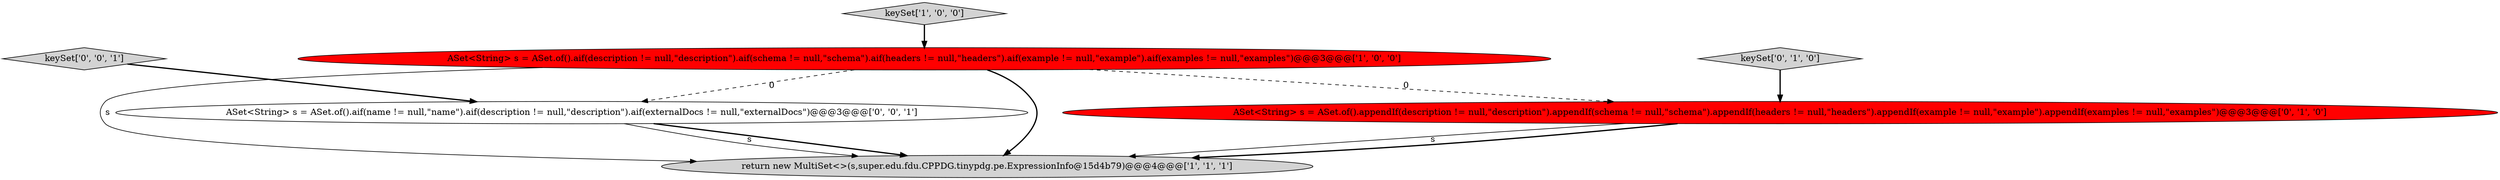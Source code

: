 digraph {
2 [style = filled, label = "ASet<String> s = ASet.of().aif(description != null,\"description\").aif(schema != null,\"schema\").aif(headers != null,\"headers\").aif(example != null,\"example\").aif(examples != null,\"examples\")@@@3@@@['1', '0', '0']", fillcolor = red, shape = ellipse image = "AAA1AAABBB1BBB"];
3 [style = filled, label = "keySet['0', '1', '0']", fillcolor = lightgray, shape = diamond image = "AAA0AAABBB2BBB"];
5 [style = filled, label = "ASet<String> s = ASet.of().aif(name != null,\"name\").aif(description != null,\"description\").aif(externalDocs != null,\"externalDocs\")@@@3@@@['0', '0', '1']", fillcolor = white, shape = ellipse image = "AAA0AAABBB3BBB"];
6 [style = filled, label = "keySet['0', '0', '1']", fillcolor = lightgray, shape = diamond image = "AAA0AAABBB3BBB"];
4 [style = filled, label = "ASet<String> s = ASet.of().appendIf(description != null,\"description\").appendIf(schema != null,\"schema\").appendIf(headers != null,\"headers\").appendIf(example != null,\"example\").appendIf(examples != null,\"examples\")@@@3@@@['0', '1', '0']", fillcolor = red, shape = ellipse image = "AAA1AAABBB2BBB"];
1 [style = filled, label = "keySet['1', '0', '0']", fillcolor = lightgray, shape = diamond image = "AAA0AAABBB1BBB"];
0 [style = filled, label = "return new MultiSet<>(s,super.edu.fdu.CPPDG.tinypdg.pe.ExpressionInfo@15d4b79)@@@4@@@['1', '1', '1']", fillcolor = lightgray, shape = ellipse image = "AAA0AAABBB1BBB"];
2->0 [style = solid, label="s"];
4->0 [style = solid, label="s"];
6->5 [style = bold, label=""];
2->5 [style = dashed, label="0"];
1->2 [style = bold, label=""];
2->0 [style = bold, label=""];
5->0 [style = bold, label=""];
3->4 [style = bold, label=""];
5->0 [style = solid, label="s"];
4->0 [style = bold, label=""];
2->4 [style = dashed, label="0"];
}
